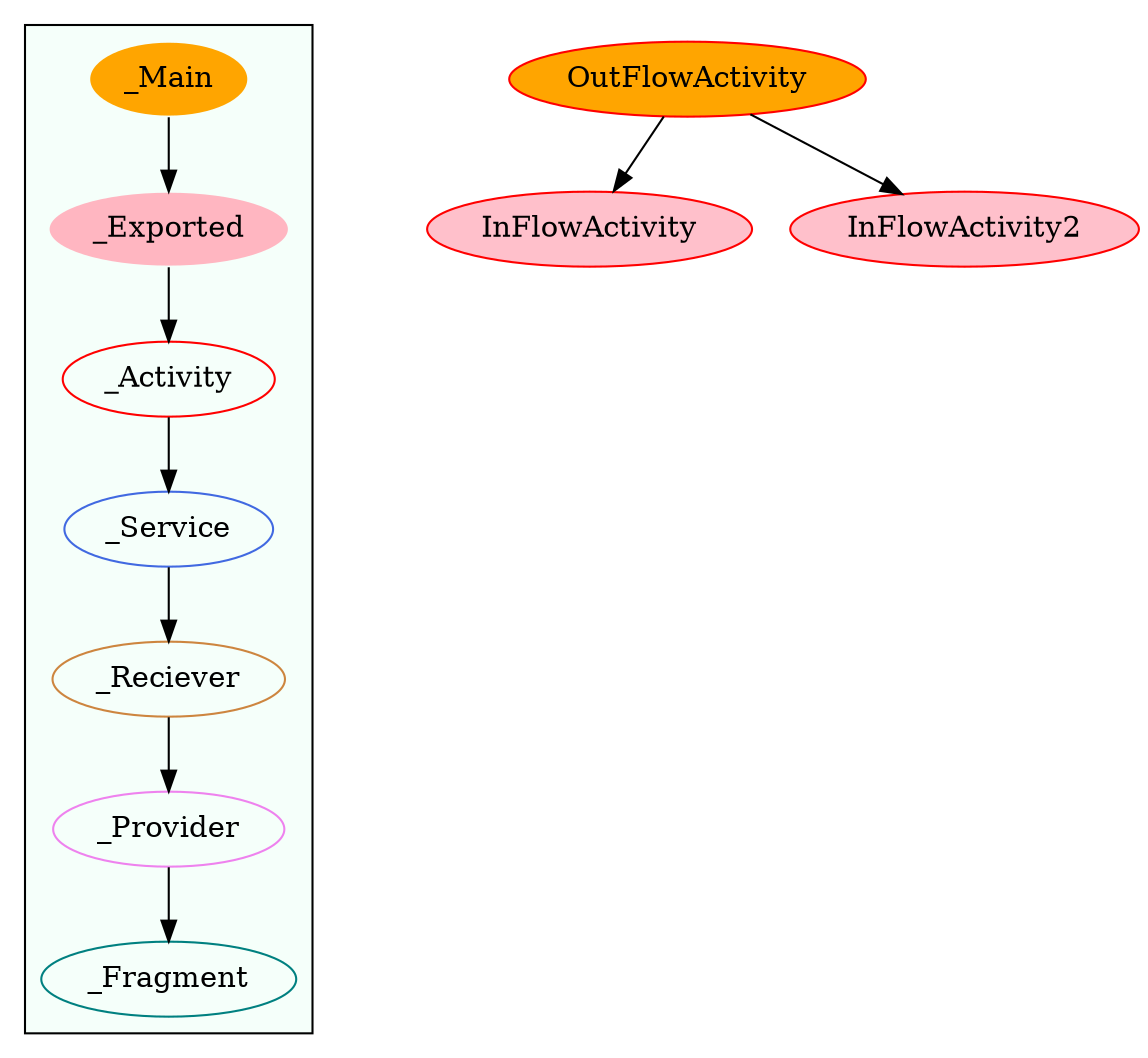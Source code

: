 digraph G {
subgraph cluster_legend{ 
bgcolor=mintcream;
_Activity[color = red];
_Service[color = royalblue];
_Provider[color = violet];
_Reciever[color = peru];
_Fragment[color = teal];
_Main[style=filled, fillcolor=orange, color = mintcream];
_Exported[style=filled, fillcolor=lightpink, color = mintcream];
_Main -> _Exported -> _Activity -> _Service -> _Reciever -> _Provider -> _Fragment; 
}
InFlowActivity[style=filled, fillcolor=pink, color = red];
OutFlowActivity[style=filled, fillcolor=orange, color = red];
InFlowActivity2[style=filled, fillcolor=pink, color = red];
OutFlowActivity->InFlowActivity2;
OutFlowActivity->InFlowActivity;
}

